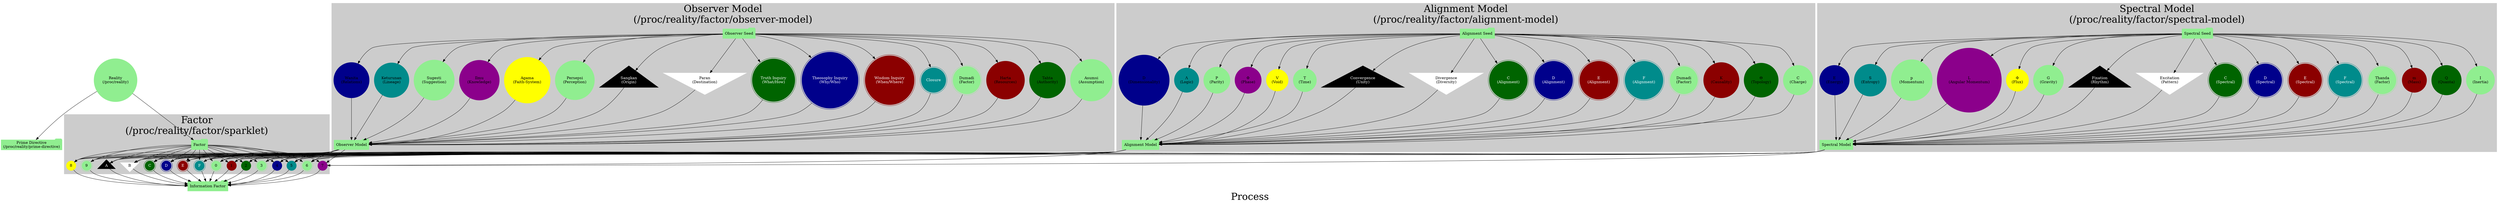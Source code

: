 strict digraph G {
    label = "Process";
    style = filled;
    color = lightgrey;
    fontsize = "36";
    comment = "";
    node [shape = circle; style = filled; color = lightgreen;];
    
    reality_t [label = "Reality\n(/proc/reality)";];
    prime_directive_t [label = "Prime Directive\n(/proc/reality/prime-directive)";shape = folder;];
    
    subgraph cluster_factor {
        label = "Factor\n(/proc/reality/factor/sparklet)";
        style = filled;
        color = grey80;
        
        factor_t [label = "Factor";shape = folder;];
        
        // Sangkan paraning dumadi.
        // Nava manunggal nastiti ning tyas.
        // Suradira jayadiningrat lebur dening pangastuti.
        // memayu hayuning bawana
        // manunggal kawula ning gusti.
        // (ꦱꦁꦏꦤ꧀ꦥꦫꦤꦶꦁꦢꦸꦩꦢꦶꦱꦁꦏꦤ꧀ꦥꦫꦤꦶꦁꦢꦸꦩꦢꦶꦤꦮꦩꦤꦸꦁꦒꦭ꧀ꦤꦱ꧀ꦠꦶꦠꦶꦔꦶꦁꦠꦾꦱ꧀ꦯꦹꦫꦢꦶꦫꦗꦪꦢꦶꦤꦶꦁꦫꦠ꧀ꦭꦺꦧꦸꦂꦢꦺꦤꦶꦁꦥꦔꦱ꧀ꦠꦸꦠꦶꦩꦼꦩꦪꦸꦲꦪꦸꦤꦶꦁꦧꦮꦤꦩꦤꦸꦁꦒꦭ꧀ꦏꦮꦸꦭꦔꦶꦁꦒꦸꦱ꧀ꦠꦶ)
        spark_0_t [label = "0";shape = doublecircle;comment = "";];
        spark_1_t [label = "1";shape = circle;color = darkred;comment = "";];
        spark_2_t [label = "2";shape = circle;color = darkgreen;comment = "";];
        spark_3_t [label = "3";shape = doublecircle;comment = "";];
        spark_4_t [label = "4";shape = circle;color = darkblue;comment = "";];
        spark_5_t [label = "5";shape = circle;color = darkcyan;comment = "";];
        spark_6_t [label = "6";shape = doublecircle;comment = "";];
        spark_7_t [label = "7";shape = circle;color = darkmagenta;comment = "";];
        spark_8_t [label = "8";shape = circle;color = yellow;comment = "";];
        spark_9_t [label = "9";shape = doublecircle;comment = "";];
        spark_a_t [label = "A";shape = triangle;color = black;fontcolor = white;comment = "";];
        spark_b_t [label = "B";shape = invtriangle;color = white;comment = "";];
        spark_c_t [label = "C";shape = doublecircle;color = darkgreen;style = filled;fontcolor = white;];
        spark_d_t [label = "D";shape = doublecircle;color = darkblue;style = filled;fontcolor = white;];
        spark_e_t [label = "E";shape = doublecircle;color = darkred;style = filled;fontcolor = white;];
        spark_f_t [label = "F";shape = doublecircle;color = darkcyan;style = filled;fontcolor = white;];
    }
    subgraph cluster_observer_model {
        label = "Observer Model\n(/proc/reality/factor/observer-model)";
        style = filled;
        color = grey80;
        
        observer_seed_t [label = "Observer Seed";shape = folder;];
        
        // The Sacred 3-6-9 (Boundary of Perception).
        // "If you knew the magnificence of 3, 6, and 9, you would have a key to the universe." — Tesla.
        // The 1-2-4-8-7-5 Vortex (Boundary of Comprehension).
        // Truth and Wisdom also give further context to "Sangkan Paraning Dumadi" beyond what "Factor" provided.
        spark_0_dumadi_t [label = "Dumadi\n(Factor)";shape = doublecircle;comment = "";];
        spark_1_tahta_t [label = "Harta\n(Resources)";shape = circle;color = darkred;comment = "";];
        spark_2_tahta_t [label = "Tahta\n(Authority)";shape = circle;color = darkgreen;comment = "";];
        spark_3_asumsi_t [label = "Asumsi\n(Assumption)";shape = circle;comment = "";];
        spark_4_wanita_t [label = "Wanita\n(Relations)";shape = circle;color = darkblue;comment = "";];
        spark_5_keturunan_t [label = "Keturunan\n(Lineage)";shape = circle;color = darkcyan;comment = "";];
        spark_6_sugesti_t [label = "Sugesti\n(Suggestion)";shape = circle;comment = "";];
        spark_7_ilmu_t [label = "Ilmu\n(Knowledge)";shape = circle;color = darkmagenta;comment = "";];
        spark_8_agama_t [label = "Agama\n(Faith-System)";shape = circle;color = yellow;comment = "";];
        spark_9_persepsi_t [label = "Persepsi\n(Perception)";shape = circle;comment = "";];
        spark_a_sangkan_t [label = "Sangkan\n(Origin)";shape = triangle;color = black;fontcolor = white;comment = "";];
        spark_b_paran_t [label = "Paran\n(Destination)";shape = invtriangle;color = white;comment = "";];
        spark_c_observer_t [label = "Truth Inquiry\n(What/How)";shape = doublecircle;color = darkgreen;style = filled;fontcolor = white;];
        spark_d_observer_t [label = "Theosophy Inquiry\n(Why/Who)";shape = doublecircle;color = darkblue;style = filled;fontcolor = white;];
        spark_e_observer_t [label = "Wisdom Inquiry\n(When/Where)";shape = doublecircle;color = darkred;style = filled;fontcolor = white;];
        spark_f_observer_t [label = "Closure";shape = doublecircle;color = darkcyan;style = filled;fontcolor = white;];
        
        observer_model_t [label = "Observer Model";shape = folder;];
    }
    subgraph cluster_alignment_model {
        label = "Alignment Model\n(/proc/reality/factor/alignment-model)";
        style = filled;
        color = grey80;
        
        alignment_seed_t [label = "Alignment Seed";shape = folder;];
        
        // Alignment Model
        spark_0_alignment_t [label = "Dumadi\n(Factor)";shape = doublecircle;comment = "Raw potential (unformatted).";];
        spark_1_causality_t [label = "K\n(Causality)";shape = circle;color = darkred;comment = "Planck-time cause/effect links. QFT (S-matrix), Digital Physics";];
        spark_2_topology_t [label = "Θ\n(Topology)";shape = circle;color = darkgreen;comment = "Connectivity (entanglement, wormholes). M-theory (branes), QFT (ER=EPR)";];
        spark_3_charge_t [label = "C\n(Charge)";shape = circle;comment = "Trinity (+, -, neutral). Fundamental polarity.";];
        spark_4_dimensionality_t [label = "D\n(Dimensionality)";shape = circle;color = darkblue;comment = "Number of compact/unfolded dimensions. M-theory (Calabi-Yau)";];
        spark_5_logic_t [label = "Λ\n(Logic)";shape = circle;color = darkcyan;comment = "Boolean gates (AND/OR/NOT). Digital Physics (Fredkin)";];
        spark_6_parity_t [label = "P\n(Parity)";shape = circle;comment = "Mirroring/negation (e.g., ¬x). Chiral symmetry breaking.";];
        spark_7_phase_t [label = "Φ\n(Phase)";shape = circle;color = darkmagenta;comment = "Particle/Wave toggle (quantum superposition). QFT (Feynman paths)";];
        spark_8_void_t [label = "V\n(Void)";shape = circle;color = yellow;comment = "Null state (deletion/entropy sink). Information Theory (Landauer)	";];
        spark_9_time_t [label = "T\n(Time)";shape = circle;comment = "Sequential vs. parallel processing. Cyclic flow/termination.";];
        spark_a_alignment_t [label = "Convergence\n(Unity)";shape = triangle;color = black;fontcolor = white;comment = "Cosmic bus (information routing).";];
        spark_b_alignment_t [label = "Divergence\n(Diversity)";shape = invtriangle;color = white;comment = "Cosmic bus (information routing).";];
        spark_c_alignment_t [label = "C\n(Alignment)";shape = doublecircle;color = darkgreen;style = filled;fontcolor = white;];
        spark_d_alignment_t [label = "D\n(Alignment)";shape = doublecircle;color = darkblue;style = filled;fontcolor = white;];
        spark_e_alignment_t [label = "E\n(Alignment)";shape = doublecircle;color = darkred;style = filled;fontcolor = white;];
        spark_f_alignment_t [label = "F\n(Alignment)";shape = doublecircle;color = darkcyan;style = filled;fontcolor = white;];
        
        alignment_model_t [label = "Alignment Model";shape = folder;];
    }
    subgraph cluster_spectral_model {
        label = "Spectral Model\n(/proc/reality/factor/spectral-model)";
        style = filled;
        color = grey80;
        
        spectral_seed_t [label = "Spectral Seed";shape = folder;];
        
        // Spectral Model
        spark_0_spectral_t [label = "Thanda\n(Factor)";shape = doublecircle;comment = "";];
        spark_1_spectral_t [label = "m\n(Mass)";shape = circle;color = darkred;comment = "";];
        spark_2_spectral_t [label = "Q\n(Quanta)";shape = circle;color = darkgreen;comment = "Discrete unit of existence. Bridge between Mass and Energy.";];
        spark_3_spectral_t [label = "I\n(Inertia)";shape = circle;comment = "";];
        spark_4_spectral_t [label = "E\n(Energy)";shape = circle;color = darkblue;comment = "";];
        spark_5_spectral_t [label = "S\n(Entropy)";shape = circle;color = darkcyan;comment = "Possibility Space; transformation drive. Emergence catalyst.";];
        spark_6_spectral_t [label = "p\n(Momentum)";shape = circle;comment = "";];
        spark_7_spectral_t [label = "L\n(Angular Momentum)";shape = circle;color = darkmagenta;comment = "";];
        spark_8_spectral_t [label = "Φ\n(Flux)";shape = circle;color = yellow;comment = "Energy flow; excitation pathway. Higher form of phase.";];
        spark_9_spectral_t [label = "G\n(Gravity)";shape = circle;comment = "";];
        spark_a_spectral_t [label = "Fixation\n(Rhythm)";shape = triangle;color = black;fontcolor = white;comment = "";];
        spark_b_spectral_t [label = "Excitation\n(Pattern)";shape = invtriangle;color = white;comment = "";];
        spark_c_spectral_t [label = "C\n(Spectral)";shape = doublecircle;color = darkgreen;style = filled;fontcolor = white;];
        spark_d_spectral_t [label = "D\n(Spectral)";shape = doublecircle;color = darkblue;style = filled;fontcolor = white;];
        spark_e_spectral_t [label = "E\n(Spectral)";shape = doublecircle;color = darkred;style = filled;fontcolor = white;];
        spark_f_spectral_t [label = "F\n(Spectral)";shape = doublecircle;color = darkcyan;style = filled;fontcolor = white;];
        
        spectral_model_t [label = "Spectral Model";shape = folder;];
    }
    
    information_factor_t [label = "Information Factor";shape = folder;];
    
    // d
    reality_t -> {factor_t prime_directive_t};
    factor_t -> {spark_0_t spark_1_t spark_2_t spark_3_t spark_4_t spark_5_t spark_6_t spark_7_t spark_8_t spark_9_t spark_a_t spark_b_t spark_c_t spark_d_t spark_e_t spark_f_t} -> information_factor_t;
    observer_seed_t -> {spark_0_dumadi_t spark_1_tahta_t spark_2_tahta_t spark_3_asumsi_t spark_4_wanita_t spark_5_keturunan_t spark_6_sugesti_t spark_7_ilmu_t spark_8_agama_t spark_9_persepsi_t spark_a_sangkan_t spark_b_paran_t spark_c_observer_t spark_d_observer_t spark_e_observer_t spark_f_observer_t} -> observer_model_t;
    alignment_seed_t -> {spark_0_alignment_t spark_1_causality_t spark_2_topology_t spark_3_charge_t spark_4_dimensionality_t spark_5_logic_t spark_6_parity_t spark_7_phase_t spark_8_void_t spark_9_time_t spark_a_alignment_t spark_b_alignment_t spark_c_alignment_t spark_d_alignment_t spark_e_alignment_t spark_f_alignment_t} -> alignment_model_t;
    spectral_seed_t -> {spark_0_spectral_t spark_1_spectral_t spark_2_spectral_t spark_3_spectral_t spark_4_spectral_t spark_5_spectral_t spark_6_spectral_t spark_7_spectral_t spark_8_spectral_t spark_9_spectral_t spark_a_spectral_t spark_b_spectral_t spark_c_spectral_t spark_d_spectral_t spark_e_spectral_t spark_f_spectral_t} -> spectral_model_t;
    
    // Factor
    {spectral_model_t alignment_model_t observer_model_t} -> {spark_0_t spark_1_t spark_2_t spark_3_t spark_4_t spark_5_t spark_6_t spark_7_t spark_8_t spark_9_t spark_a_t spark_b_t spark_c_t spark_d_t spark_e_t spark_f_t};
}